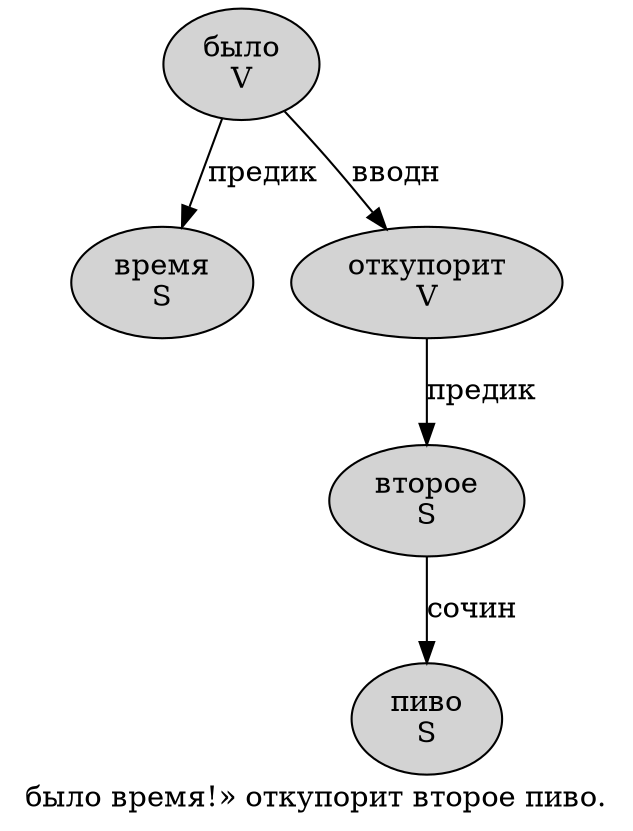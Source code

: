digraph SENTENCE_3527 {
	graph [label="было время!» откупорит второе пиво."]
	node [style=filled]
		0 [label="было
V" color="" fillcolor=lightgray penwidth=1 shape=ellipse]
		1 [label="время
S" color="" fillcolor=lightgray penwidth=1 shape=ellipse]
		4 [label="откупорит
V" color="" fillcolor=lightgray penwidth=1 shape=ellipse]
		5 [label="второе
S" color="" fillcolor=lightgray penwidth=1 shape=ellipse]
		6 [label="пиво
S" color="" fillcolor=lightgray penwidth=1 shape=ellipse]
			5 -> 6 [label="сочин"]
			4 -> 5 [label="предик"]
			0 -> 1 [label="предик"]
			0 -> 4 [label="вводн"]
}